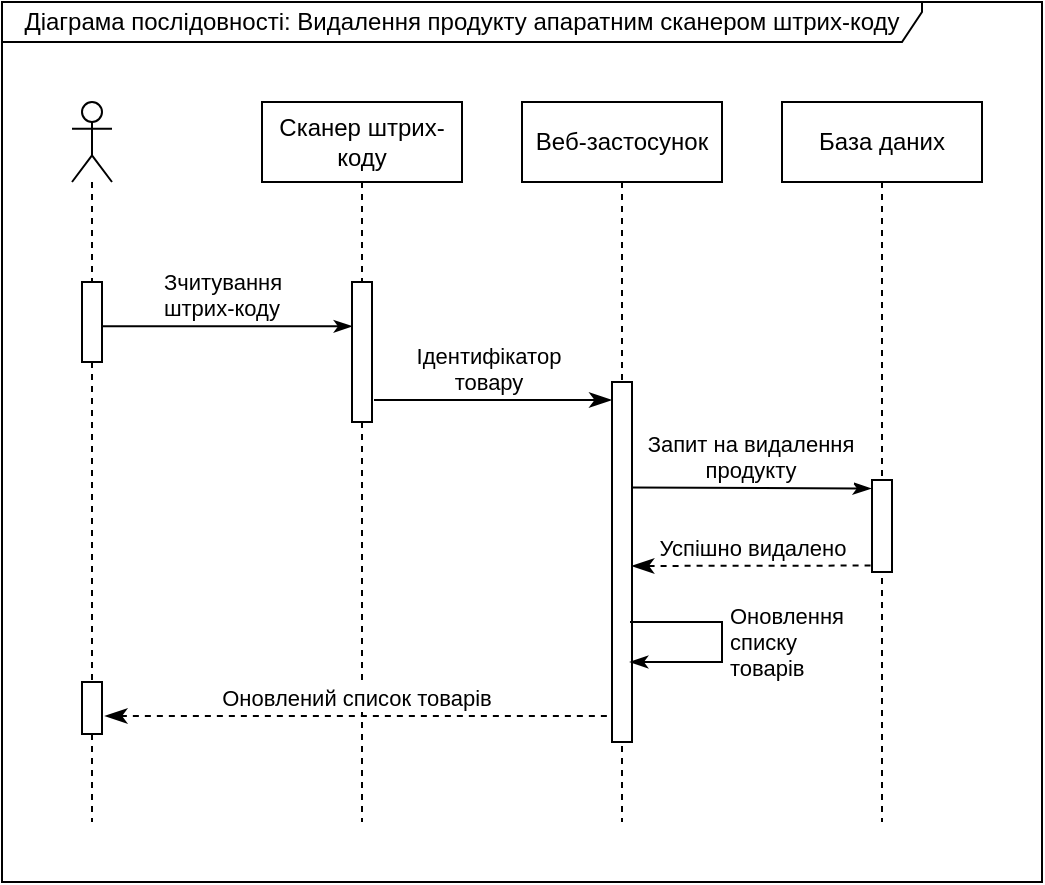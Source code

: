 <mxfile version="12.3.0" type="device" pages="1"><diagram id="11mvGvtaKFrbVYMu2Vqn" name="Page-1"><mxGraphModel dx="1550" dy="361" grid="1" gridSize="10" guides="1" tooltips="1" connect="1" arrows="1" fold="1" page="1" pageScale="1" pageWidth="827" pageHeight="1169" math="0" shadow="0"><root><mxCell id="0"/><mxCell id="1" parent="0"/><mxCell id="BQjHS3zT5pgYZVOOXINB-1" value="Діаграма послідовності: Видалення продукту апаратним сканером штрих-коду" style="shape=umlFrame;whiteSpace=wrap;html=1;width=460;height=20;" parent="1" vertex="1"><mxGeometry x="-90" y="20" width="520" height="440" as="geometry"/></mxCell><mxCell id="BQjHS3zT5pgYZVOOXINB-19" value="&lt;div style=&quot;text-align: left&quot;&gt;Зчитування &lt;br&gt;штрих-коду&lt;/div&gt;" style="html=1;verticalAlign=bottom;endArrow=classicThin;entryX=0.45;entryY=0.256;entryDx=0;entryDy=0;entryPerimeter=0;endFill=1;" parent="1" edge="1"><mxGeometry width="80" relative="1" as="geometry"><mxPoint x="-44.694" y="182.16" as="sourcePoint"/><mxPoint x="85" y="182.16" as="targetPoint"/></mxGeometry></mxCell><mxCell id="BQjHS3zT5pgYZVOOXINB-2" value="Сканер штрих-коду" style="shape=umlLifeline;perimeter=lifelinePerimeter;whiteSpace=wrap;html=1;container=1;collapsible=0;recursiveResize=0;outlineConnect=0;" parent="1" vertex="1"><mxGeometry x="40" y="70" width="100" height="360" as="geometry"/></mxCell><mxCell id="BQjHS3zT5pgYZVOOXINB-6" value="" style="html=1;points=[];perimeter=orthogonalPerimeter;" parent="BQjHS3zT5pgYZVOOXINB-2" vertex="1"><mxGeometry x="45" y="90" width="10" height="70" as="geometry"/></mxCell><mxCell id="BQjHS3zT5pgYZVOOXINB-5" value="База даних" style="shape=umlLifeline;perimeter=lifelinePerimeter;whiteSpace=wrap;html=1;container=1;collapsible=0;recursiveResize=0;outlineConnect=0;" parent="1" vertex="1"><mxGeometry x="300" y="70" width="100" height="360" as="geometry"/></mxCell><mxCell id="BQjHS3zT5pgYZVOOXINB-31" value="" style="html=1;points=[];perimeter=orthogonalPerimeter;" parent="BQjHS3zT5pgYZVOOXINB-5" vertex="1"><mxGeometry x="45" y="189" width="10" height="46" as="geometry"/></mxCell><mxCell id="BQjHS3zT5pgYZVOOXINB-8" value="Веб-застосунок" style="shape=umlLifeline;perimeter=lifelinePerimeter;whiteSpace=wrap;html=1;container=1;collapsible=0;recursiveResize=0;outlineConnect=0;" parent="1" vertex="1"><mxGeometry x="170" y="70" width="100" height="360" as="geometry"/></mxCell><mxCell id="z3Hlnlf97GmsjzYoZBSD-12" value="" style="html=1;points=[];perimeter=orthogonalPerimeter;" vertex="1" parent="BQjHS3zT5pgYZVOOXINB-8"><mxGeometry x="45" y="140" width="10" height="180" as="geometry"/></mxCell><mxCell id="z3Hlnlf97GmsjzYoZBSD-14" value="Оновлення &lt;br&gt;списку &lt;br&gt;товарів" style="edgeStyle=orthogonalEdgeStyle;html=1;align=left;spacingLeft=2;endArrow=classicThin;rounded=0;endFill=1;strokeWidth=1;" edge="1" parent="BQjHS3zT5pgYZVOOXINB-8"><mxGeometry relative="1" as="geometry"><mxPoint x="54" y="260" as="sourcePoint"/><Array as="points"><mxPoint x="100" y="260"/><mxPoint x="100" y="280"/><mxPoint x="54" y="280"/></Array><mxPoint x="54" y="280" as="targetPoint"/></mxGeometry></mxCell><mxCell id="BQjHS3zT5pgYZVOOXINB-13" value="Запит на видалення&lt;br&gt;продукту" style="html=1;verticalAlign=bottom;endArrow=classicThin;entryX=-0.055;entryY=0.092;entryDx=0;entryDy=0;entryPerimeter=0;endFill=1;exitX=0.997;exitY=0.293;exitDx=0;exitDy=0;exitPerimeter=0;" parent="1" source="z3Hlnlf97GmsjzYoZBSD-12" target="BQjHS3zT5pgYZVOOXINB-31" edge="1"><mxGeometry relative="1" as="geometry"><mxPoint x="230" y="263" as="sourcePoint"/><Array as="points"/></mxGeometry></mxCell><mxCell id="BQjHS3zT5pgYZVOOXINB-16" value="" style="shape=umlLifeline;participant=umlActor;perimeter=lifelinePerimeter;whiteSpace=wrap;html=1;container=1;collapsible=0;recursiveResize=0;verticalAlign=top;spacingTop=36;labelBackgroundColor=#ffffff;outlineConnect=0;" parent="1" vertex="1"><mxGeometry x="-55" y="70" width="20" height="360" as="geometry"/></mxCell><mxCell id="BQjHS3zT5pgYZVOOXINB-32" value="" style="html=1;points=[];perimeter=orthogonalPerimeter;" parent="BQjHS3zT5pgYZVOOXINB-16" vertex="1"><mxGeometry x="5" y="90" width="10" height="40" as="geometry"/></mxCell><mxCell id="z3Hlnlf97GmsjzYoZBSD-10" value="" style="html=1;points=[];perimeter=orthogonalPerimeter;" vertex="1" parent="BQjHS3zT5pgYZVOOXINB-16"><mxGeometry x="5" y="290" width="10" height="26" as="geometry"/></mxCell><mxCell id="z3Hlnlf97GmsjzYoZBSD-6" value="Ідентифікатор&lt;br&gt;товару" style="html=1;verticalAlign=bottom;endArrow=classicThin;endSize=8;endFill=1;entryX=-0.028;entryY=0.05;entryDx=0;entryDy=0;entryPerimeter=0;" edge="1" parent="1" target="z3Hlnlf97GmsjzYoZBSD-12"><mxGeometry x="-0.037" relative="1" as="geometry"><mxPoint x="220" y="217" as="targetPoint"/><mxPoint x="96" y="219" as="sourcePoint"/><mxPoint as="offset"/></mxGeometry></mxCell><mxCell id="z3Hlnlf97GmsjzYoZBSD-11" value="Оновлений список товарів" style="html=1;verticalAlign=bottom;endArrow=classicThin;dashed=1;endSize=8;exitX=-0.257;exitY=0.928;exitDx=0;exitDy=0;exitPerimeter=0;endFill=1;entryX=1.157;entryY=0.654;entryDx=0;entryDy=0;entryPerimeter=0;" edge="1" parent="1" source="z3Hlnlf97GmsjzYoZBSD-12" target="z3Hlnlf97GmsjzYoZBSD-10"><mxGeometry relative="1" as="geometry"><mxPoint x="-40" y="434" as="targetPoint"/><mxPoint x="94.0" y="434.02" as="sourcePoint"/></mxGeometry></mxCell><mxCell id="z3Hlnlf97GmsjzYoZBSD-15" value="Успішно видалено" style="html=1;verticalAlign=bottom;endArrow=classicThin;dashed=1;endSize=8;endFill=1;exitX=-0.071;exitY=0.93;exitDx=0;exitDy=0;exitPerimeter=0;entryX=0.997;entryY=0.511;entryDx=0;entryDy=0;entryPerimeter=0;" edge="1" parent="1" source="BQjHS3zT5pgYZVOOXINB-31" target="z3Hlnlf97GmsjzYoZBSD-12"><mxGeometry relative="1" as="geometry"><mxPoint x="230" y="302" as="targetPoint"/><mxPoint x="340" y="302" as="sourcePoint"/></mxGeometry></mxCell></root></mxGraphModel></diagram></mxfile>